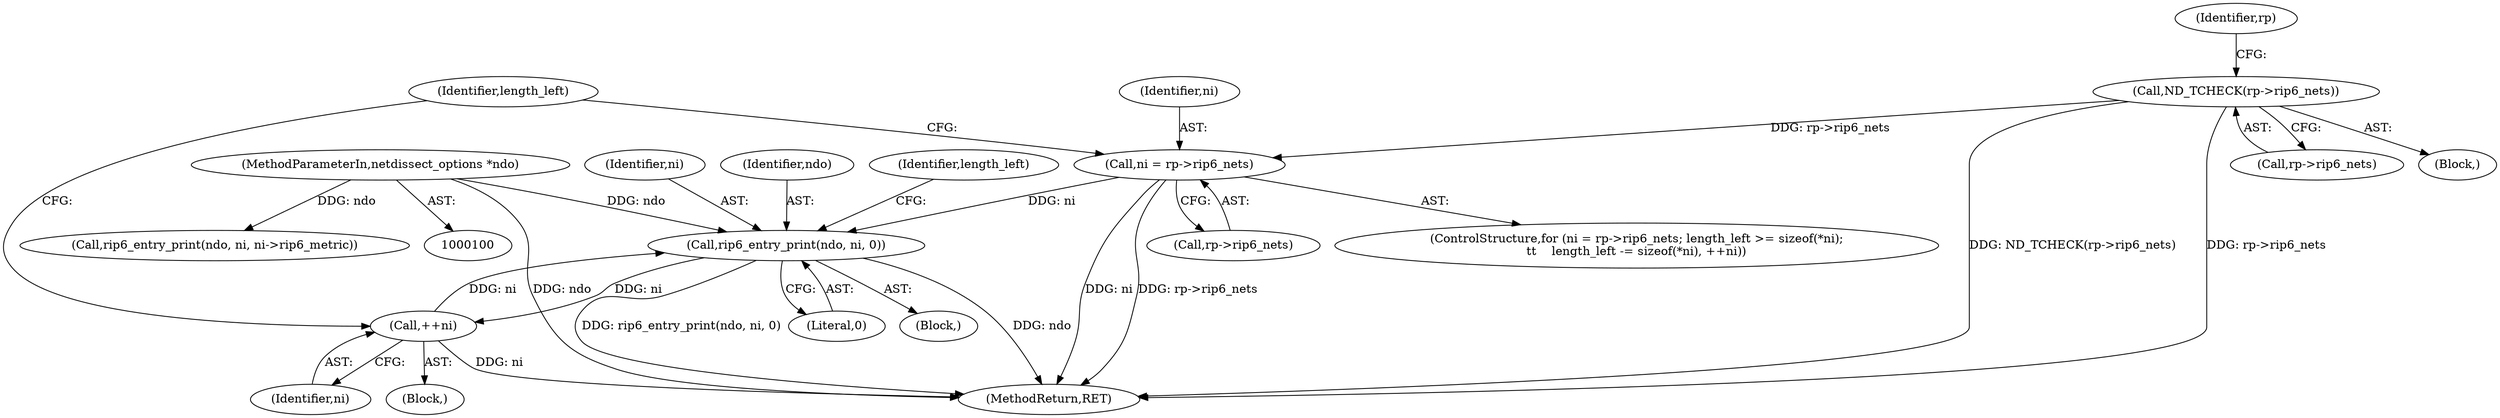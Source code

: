 digraph "0_tcpdump_e942fb84fbe3a73a98a00d2a279425872b5fb9d2@pointer" {
"1000242" [label="(Call,rip6_entry_print(ndo, ni, 0))"];
"1000101" [label="(MethodParameterIn,netdissect_options *ndo)"];
"1000205" [label="(Call,ni = rp->rip6_nets)"];
"1000155" [label="(Call,ND_TCHECK(rp->rip6_nets))"];
"1000221" [label="(Call,++ni)"];
"1000242" [label="(Call,rip6_entry_print(ndo, ni, 0))"];
"1000205" [label="(Call,ni = rp->rip6_nets)"];
"1000154" [label="(Block,)"];
"1000101" [label="(MethodParameterIn,netdissect_options *ndo)"];
"1000217" [label="(Identifier,length_left)"];
"1000245" [label="(Literal,0)"];
"1000340" [label="(Call,rip6_entry_print(ndo, ni, ni->rip6_metric))"];
"1000155" [label="(Call,ND_TCHECK(rp->rip6_nets))"];
"1000211" [label="(Identifier,length_left)"];
"1000206" [label="(Identifier,ni)"];
"1000389" [label="(MethodReturn,RET)"];
"1000244" [label="(Identifier,ni)"];
"1000243" [label="(Identifier,ndo)"];
"1000242" [label="(Call,rip6_entry_print(ndo, ni, 0))"];
"1000204" [label="(ControlStructure,for (ni = rp->rip6_nets; length_left >= sizeof(*ni);\n\t\t    length_left -= sizeof(*ni), ++ni))"];
"1000164" [label="(Identifier,rp)"];
"1000222" [label="(Identifier,ni)"];
"1000207" [label="(Call,rp->rip6_nets)"];
"1000221" [label="(Call,++ni)"];
"1000215" [label="(Block,)"];
"1000156" [label="(Call,rp->rip6_nets)"];
"1000223" [label="(Block,)"];
"1000242" -> "1000223"  [label="AST: "];
"1000242" -> "1000245"  [label="CFG: "];
"1000243" -> "1000242"  [label="AST: "];
"1000244" -> "1000242"  [label="AST: "];
"1000245" -> "1000242"  [label="AST: "];
"1000217" -> "1000242"  [label="CFG: "];
"1000242" -> "1000389"  [label="DDG: rip6_entry_print(ndo, ni, 0)"];
"1000242" -> "1000389"  [label="DDG: ndo"];
"1000242" -> "1000221"  [label="DDG: ni"];
"1000101" -> "1000242"  [label="DDG: ndo"];
"1000205" -> "1000242"  [label="DDG: ni"];
"1000221" -> "1000242"  [label="DDG: ni"];
"1000101" -> "1000100"  [label="AST: "];
"1000101" -> "1000389"  [label="DDG: ndo"];
"1000101" -> "1000340"  [label="DDG: ndo"];
"1000205" -> "1000204"  [label="AST: "];
"1000205" -> "1000207"  [label="CFG: "];
"1000206" -> "1000205"  [label="AST: "];
"1000207" -> "1000205"  [label="AST: "];
"1000211" -> "1000205"  [label="CFG: "];
"1000205" -> "1000389"  [label="DDG: rp->rip6_nets"];
"1000205" -> "1000389"  [label="DDG: ni"];
"1000155" -> "1000205"  [label="DDG: rp->rip6_nets"];
"1000155" -> "1000154"  [label="AST: "];
"1000155" -> "1000156"  [label="CFG: "];
"1000156" -> "1000155"  [label="AST: "];
"1000164" -> "1000155"  [label="CFG: "];
"1000155" -> "1000389"  [label="DDG: ND_TCHECK(rp->rip6_nets)"];
"1000155" -> "1000389"  [label="DDG: rp->rip6_nets"];
"1000221" -> "1000215"  [label="AST: "];
"1000221" -> "1000222"  [label="CFG: "];
"1000222" -> "1000221"  [label="AST: "];
"1000211" -> "1000221"  [label="CFG: "];
"1000221" -> "1000389"  [label="DDG: ni"];
}
